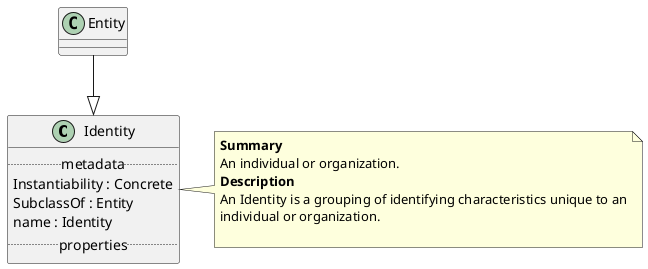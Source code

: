 @startuml
class Identity {
.. metadata ..
    Instantiability : Concrete
    SubclassOf : Entity
    name : Identity
.. properties ..
}
note right of Identity
<b>Summary</b>
An individual or organization.
<b>Description</b>
An Identity is a grouping of identifying characteristics unique to an
individual or organization.

end note
"Entity" --|> "Identity"
@enduml
